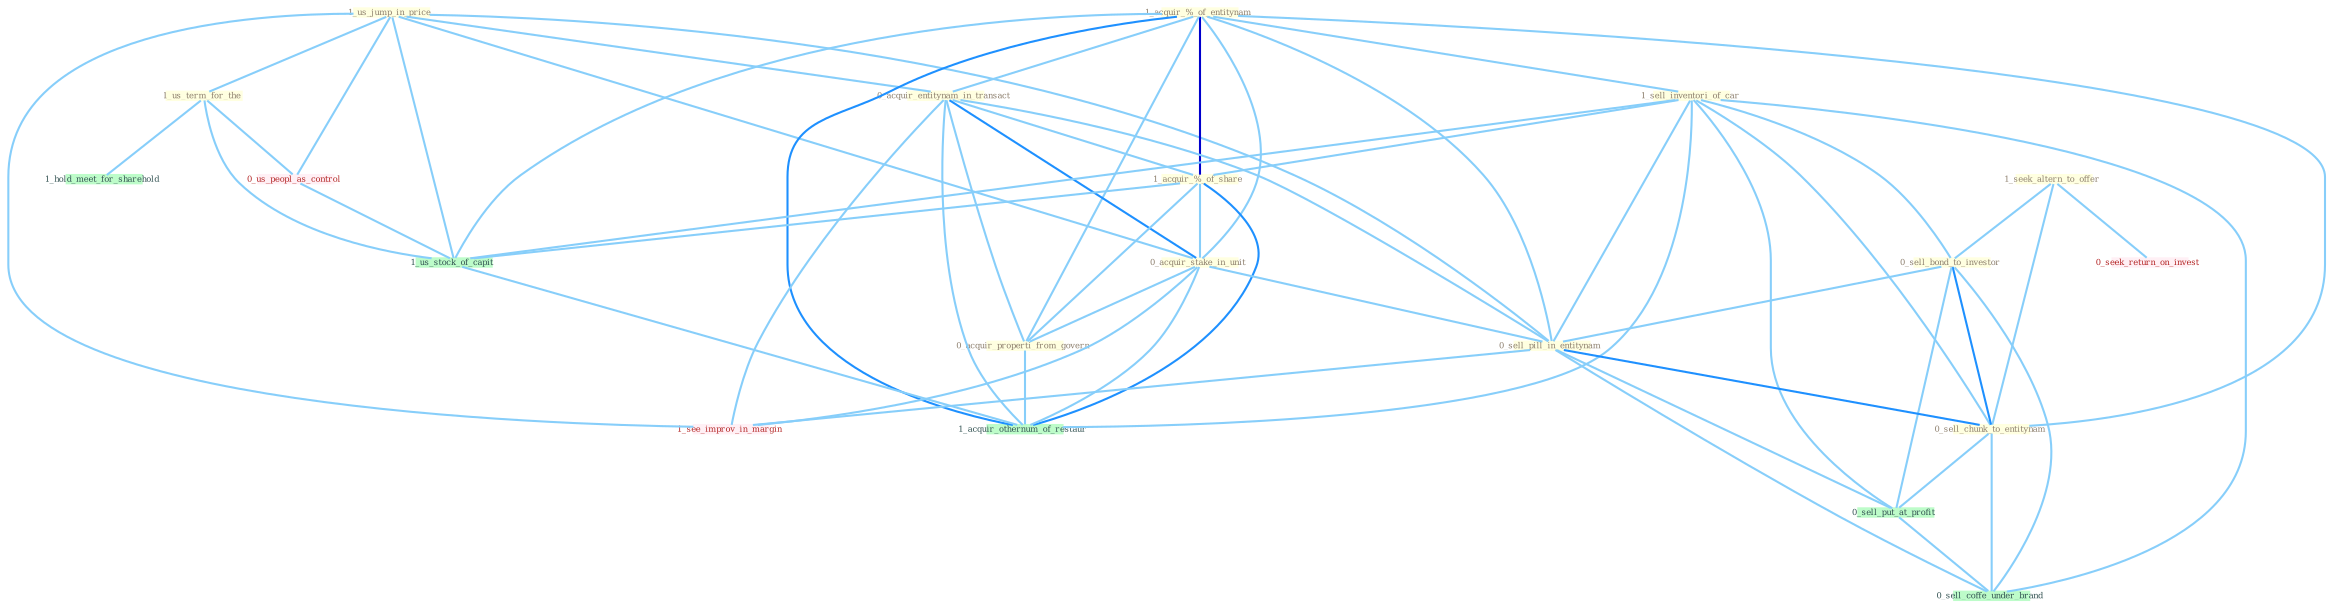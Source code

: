 Graph G{ 
    node
    [shape=polygon,style=filled,width=.5,height=.06,color="#BDFCC9",fixedsize=true,fontsize=4,
    fontcolor="#2f4f4f"];
    {node
    [color="#ffffe0", fontcolor="#8b7d6b"] "1_us_jump_in_price " "1_acquir_%_of_entitynam " "0_acquir_entitynam_in_transact " "1_sell_inventori_of_car " "1_seek_altern_to_offer " "1_acquir_%_of_share " "0_acquir_stake_in_unit " "0_acquir_properti_from_govern " "1_us_term_for_the " "0_sell_bond_to_investor " "0_sell_pill_in_entitynam " "0_sell_chunk_to_entitynam "}
{node [color="#fff0f5", fontcolor="#b22222"] "0_us_peopl_as_control " "0_seek_return_on_invest " "1_see_improv_in_margin "}
edge [color="#B0E2FF"];

	"1_us_jump_in_price " -- "0_acquir_entitynam_in_transact " [w="1", color="#87cefa" ];
	"1_us_jump_in_price " -- "0_acquir_stake_in_unit " [w="1", color="#87cefa" ];
	"1_us_jump_in_price " -- "1_us_term_for_the " [w="1", color="#87cefa" ];
	"1_us_jump_in_price " -- "0_sell_pill_in_entitynam " [w="1", color="#87cefa" ];
	"1_us_jump_in_price " -- "0_us_peopl_as_control " [w="1", color="#87cefa" ];
	"1_us_jump_in_price " -- "1_us_stock_of_capit " [w="1", color="#87cefa" ];
	"1_us_jump_in_price " -- "1_see_improv_in_margin " [w="1", color="#87cefa" ];
	"1_acquir_%_of_entitynam " -- "0_acquir_entitynam_in_transact " [w="1", color="#87cefa" ];
	"1_acquir_%_of_entitynam " -- "1_sell_inventori_of_car " [w="1", color="#87cefa" ];
	"1_acquir_%_of_entitynam " -- "1_acquir_%_of_share " [w="3", color="#0000cd" , len=0.6];
	"1_acquir_%_of_entitynam " -- "0_acquir_stake_in_unit " [w="1", color="#87cefa" ];
	"1_acquir_%_of_entitynam " -- "0_acquir_properti_from_govern " [w="1", color="#87cefa" ];
	"1_acquir_%_of_entitynam " -- "0_sell_pill_in_entitynam " [w="1", color="#87cefa" ];
	"1_acquir_%_of_entitynam " -- "0_sell_chunk_to_entitynam " [w="1", color="#87cefa" ];
	"1_acquir_%_of_entitynam " -- "1_us_stock_of_capit " [w="1", color="#87cefa" ];
	"1_acquir_%_of_entitynam " -- "1_acquir_othernum_of_restaur " [w="2", color="#1e90ff" , len=0.8];
	"0_acquir_entitynam_in_transact " -- "1_acquir_%_of_share " [w="1", color="#87cefa" ];
	"0_acquir_entitynam_in_transact " -- "0_acquir_stake_in_unit " [w="2", color="#1e90ff" , len=0.8];
	"0_acquir_entitynam_in_transact " -- "0_acquir_properti_from_govern " [w="1", color="#87cefa" ];
	"0_acquir_entitynam_in_transact " -- "0_sell_pill_in_entitynam " [w="1", color="#87cefa" ];
	"0_acquir_entitynam_in_transact " -- "1_see_improv_in_margin " [w="1", color="#87cefa" ];
	"0_acquir_entitynam_in_transact " -- "1_acquir_othernum_of_restaur " [w="1", color="#87cefa" ];
	"1_sell_inventori_of_car " -- "1_acquir_%_of_share " [w="1", color="#87cefa" ];
	"1_sell_inventori_of_car " -- "0_sell_bond_to_investor " [w="1", color="#87cefa" ];
	"1_sell_inventori_of_car " -- "0_sell_pill_in_entitynam " [w="1", color="#87cefa" ];
	"1_sell_inventori_of_car " -- "0_sell_chunk_to_entitynam " [w="1", color="#87cefa" ];
	"1_sell_inventori_of_car " -- "0_sell_put_at_profit " [w="1", color="#87cefa" ];
	"1_sell_inventori_of_car " -- "1_us_stock_of_capit " [w="1", color="#87cefa" ];
	"1_sell_inventori_of_car " -- "0_sell_coffe_under_brand " [w="1", color="#87cefa" ];
	"1_sell_inventori_of_car " -- "1_acquir_othernum_of_restaur " [w="1", color="#87cefa" ];
	"1_seek_altern_to_offer " -- "0_sell_bond_to_investor " [w="1", color="#87cefa" ];
	"1_seek_altern_to_offer " -- "0_sell_chunk_to_entitynam " [w="1", color="#87cefa" ];
	"1_seek_altern_to_offer " -- "0_seek_return_on_invest " [w="1", color="#87cefa" ];
	"1_acquir_%_of_share " -- "0_acquir_stake_in_unit " [w="1", color="#87cefa" ];
	"1_acquir_%_of_share " -- "0_acquir_properti_from_govern " [w="1", color="#87cefa" ];
	"1_acquir_%_of_share " -- "1_us_stock_of_capit " [w="1", color="#87cefa" ];
	"1_acquir_%_of_share " -- "1_acquir_othernum_of_restaur " [w="2", color="#1e90ff" , len=0.8];
	"0_acquir_stake_in_unit " -- "0_acquir_properti_from_govern " [w="1", color="#87cefa" ];
	"0_acquir_stake_in_unit " -- "0_sell_pill_in_entitynam " [w="1", color="#87cefa" ];
	"0_acquir_stake_in_unit " -- "1_see_improv_in_margin " [w="1", color="#87cefa" ];
	"0_acquir_stake_in_unit " -- "1_acquir_othernum_of_restaur " [w="1", color="#87cefa" ];
	"0_acquir_properti_from_govern " -- "1_acquir_othernum_of_restaur " [w="1", color="#87cefa" ];
	"1_us_term_for_the " -- "0_us_peopl_as_control " [w="1", color="#87cefa" ];
	"1_us_term_for_the " -- "1_us_stock_of_capit " [w="1", color="#87cefa" ];
	"1_us_term_for_the " -- "1_hold_meet_for_sharehold " [w="1", color="#87cefa" ];
	"0_sell_bond_to_investor " -- "0_sell_pill_in_entitynam " [w="1", color="#87cefa" ];
	"0_sell_bond_to_investor " -- "0_sell_chunk_to_entitynam " [w="2", color="#1e90ff" , len=0.8];
	"0_sell_bond_to_investor " -- "0_sell_put_at_profit " [w="1", color="#87cefa" ];
	"0_sell_bond_to_investor " -- "0_sell_coffe_under_brand " [w="1", color="#87cefa" ];
	"0_sell_pill_in_entitynam " -- "0_sell_chunk_to_entitynam " [w="2", color="#1e90ff" , len=0.8];
	"0_sell_pill_in_entitynam " -- "0_sell_put_at_profit " [w="1", color="#87cefa" ];
	"0_sell_pill_in_entitynam " -- "1_see_improv_in_margin " [w="1", color="#87cefa" ];
	"0_sell_pill_in_entitynam " -- "0_sell_coffe_under_brand " [w="1", color="#87cefa" ];
	"0_sell_chunk_to_entitynam " -- "0_sell_put_at_profit " [w="1", color="#87cefa" ];
	"0_sell_chunk_to_entitynam " -- "0_sell_coffe_under_brand " [w="1", color="#87cefa" ];
	"0_us_peopl_as_control " -- "1_us_stock_of_capit " [w="1", color="#87cefa" ];
	"0_sell_put_at_profit " -- "0_sell_coffe_under_brand " [w="1", color="#87cefa" ];
	"1_us_stock_of_capit " -- "1_acquir_othernum_of_restaur " [w="1", color="#87cefa" ];
}